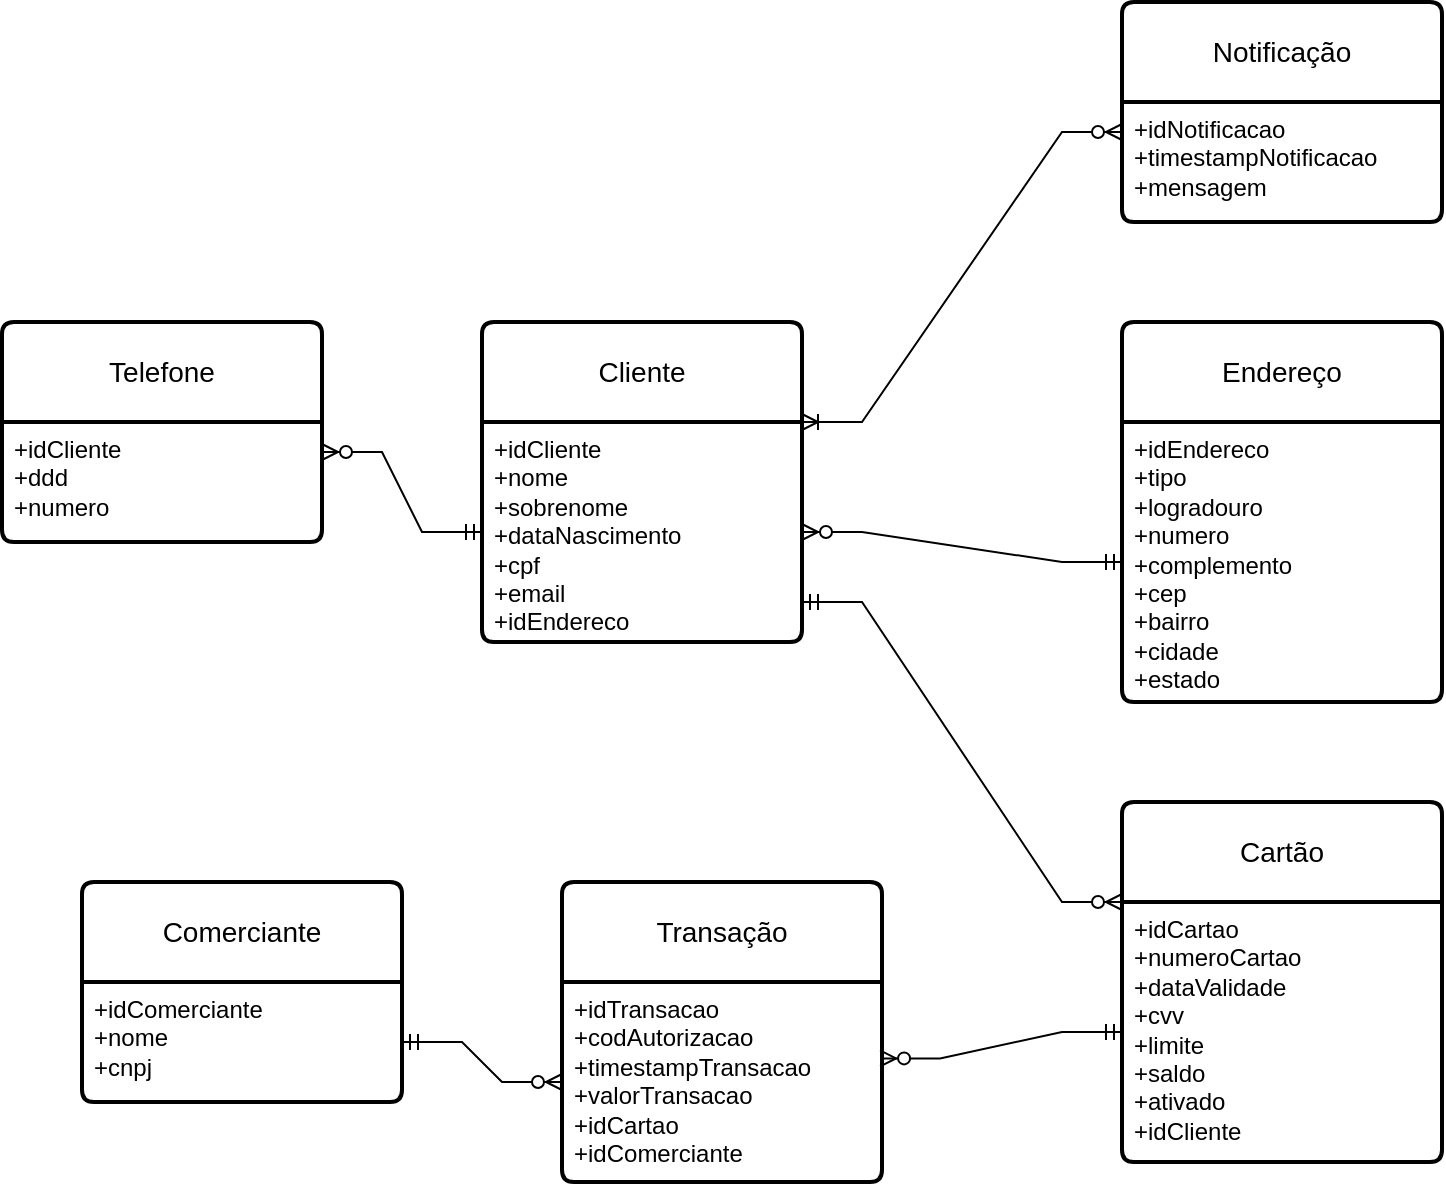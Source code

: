 <mxfile version="24.7.6">
  <diagram name="Página-1" id="BR-UxxLfFNg7qrdN2R8T">
    <mxGraphModel dx="1133" dy="1818" grid="1" gridSize="10" guides="1" tooltips="1" connect="1" arrows="1" fold="1" page="1" pageScale="1" pageWidth="827" pageHeight="1169" math="0" shadow="0">
      <root>
        <mxCell id="0" />
        <mxCell id="1" parent="0" />
        <mxCell id="t7h8KRTVV-r-G717Ekhm-2" value="Cliente" style="swimlane;childLayout=stackLayout;horizontal=1;startSize=50;horizontalStack=0;rounded=1;fontSize=14;fontStyle=0;strokeWidth=2;resizeParent=0;resizeLast=1;shadow=0;dashed=0;align=center;arcSize=4;whiteSpace=wrap;html=1;" vertex="1" parent="1">
          <mxGeometry x="280" y="160" width="160" height="160" as="geometry" />
        </mxCell>
        <mxCell id="t7h8KRTVV-r-G717Ekhm-3" value="+idCliente&lt;br&gt;+nome&lt;br&gt;+sobrenome&lt;div&gt;+dataNascimento&lt;/div&gt;&lt;div&gt;+cpf&lt;/div&gt;&lt;div&gt;+email&lt;/div&gt;&lt;div&gt;+idEndereco&lt;/div&gt;" style="align=left;strokeColor=none;fillColor=none;spacingLeft=4;fontSize=12;verticalAlign=top;resizable=0;rotatable=0;part=1;html=1;" vertex="1" parent="t7h8KRTVV-r-G717Ekhm-2">
          <mxGeometry y="50" width="160" height="110" as="geometry" />
        </mxCell>
        <mxCell id="t7h8KRTVV-r-G717Ekhm-4" value="Comerciante" style="swimlane;childLayout=stackLayout;horizontal=1;startSize=50;horizontalStack=0;rounded=1;fontSize=14;fontStyle=0;strokeWidth=2;resizeParent=0;resizeLast=1;shadow=0;dashed=0;align=center;arcSize=4;whiteSpace=wrap;html=1;" vertex="1" parent="1">
          <mxGeometry x="80" y="440" width="160" height="110" as="geometry" />
        </mxCell>
        <mxCell id="t7h8KRTVV-r-G717Ekhm-5" value="+idComerciante&lt;br&gt;+nome&lt;br&gt;+cnpj" style="align=left;strokeColor=none;fillColor=none;spacingLeft=4;fontSize=12;verticalAlign=top;resizable=0;rotatable=0;part=1;html=1;" vertex="1" parent="t7h8KRTVV-r-G717Ekhm-4">
          <mxGeometry y="50" width="160" height="60" as="geometry" />
        </mxCell>
        <mxCell id="t7h8KRTVV-r-G717Ekhm-6" value="Cartão" style="swimlane;childLayout=stackLayout;horizontal=1;startSize=50;horizontalStack=0;rounded=1;fontSize=14;fontStyle=0;strokeWidth=2;resizeParent=0;resizeLast=1;shadow=0;dashed=0;align=center;arcSize=4;whiteSpace=wrap;html=1;" vertex="1" parent="1">
          <mxGeometry x="600" y="400" width="160" height="180" as="geometry" />
        </mxCell>
        <mxCell id="t7h8KRTVV-r-G717Ekhm-7" value="+idCartao&lt;br&gt;+numeroCartao&lt;br&gt;+dataValidade&lt;div&gt;+cvv&lt;/div&gt;&lt;div&gt;+limite&lt;/div&gt;&lt;div&gt;+saldo&lt;/div&gt;&lt;div&gt;+ativado&lt;/div&gt;&lt;div&gt;+idCliente&lt;/div&gt;" style="align=left;strokeColor=none;fillColor=none;spacingLeft=4;fontSize=12;verticalAlign=top;resizable=0;rotatable=0;part=1;html=1;" vertex="1" parent="t7h8KRTVV-r-G717Ekhm-6">
          <mxGeometry y="50" width="160" height="130" as="geometry" />
        </mxCell>
        <mxCell id="t7h8KRTVV-r-G717Ekhm-8" value="Transação" style="swimlane;childLayout=stackLayout;horizontal=1;startSize=50;horizontalStack=0;rounded=1;fontSize=14;fontStyle=0;strokeWidth=2;resizeParent=0;resizeLast=1;shadow=0;dashed=0;align=center;arcSize=4;whiteSpace=wrap;html=1;" vertex="1" parent="1">
          <mxGeometry x="320" y="440" width="160" height="150" as="geometry" />
        </mxCell>
        <mxCell id="t7h8KRTVV-r-G717Ekhm-9" value="+idTransacao&lt;br&gt;+codAutorizacao&lt;br&gt;+timestampTransacao&lt;div&gt;+valorTransacao&lt;/div&gt;&lt;div&gt;+idCartao&lt;/div&gt;&lt;div&gt;+idComerciante&lt;/div&gt;" style="align=left;strokeColor=none;fillColor=none;spacingLeft=4;fontSize=12;verticalAlign=top;resizable=0;rotatable=0;part=1;html=1;" vertex="1" parent="t7h8KRTVV-r-G717Ekhm-8">
          <mxGeometry y="50" width="160" height="100" as="geometry" />
        </mxCell>
        <mxCell id="t7h8KRTVV-r-G717Ekhm-11" value="Endereço" style="swimlane;childLayout=stackLayout;horizontal=1;startSize=50;horizontalStack=0;rounded=1;fontSize=14;fontStyle=0;strokeWidth=2;resizeParent=0;resizeLast=1;shadow=0;dashed=0;align=center;arcSize=4;whiteSpace=wrap;html=1;" vertex="1" parent="1">
          <mxGeometry x="600" y="160" width="160" height="190" as="geometry" />
        </mxCell>
        <mxCell id="t7h8KRTVV-r-G717Ekhm-12" value="+idEndereco&lt;br&gt;+tipo&lt;br&gt;+logradouro&lt;div&gt;+numero&lt;/div&gt;&lt;div&gt;+complemento&lt;/div&gt;&lt;div&gt;+cep&lt;/div&gt;&lt;div&gt;+bairro&lt;/div&gt;&lt;div&gt;+cidade&lt;/div&gt;&lt;div&gt;+estado&lt;/div&gt;" style="align=left;strokeColor=none;fillColor=none;spacingLeft=4;fontSize=12;verticalAlign=top;resizable=0;rotatable=0;part=1;html=1;" vertex="1" parent="t7h8KRTVV-r-G717Ekhm-11">
          <mxGeometry y="50" width="160" height="140" as="geometry" />
        </mxCell>
        <mxCell id="t7h8KRTVV-r-G717Ekhm-13" value="Telefone" style="swimlane;childLayout=stackLayout;horizontal=1;startSize=50;horizontalStack=0;rounded=1;fontSize=14;fontStyle=0;strokeWidth=2;resizeParent=0;resizeLast=1;shadow=0;dashed=0;align=center;arcSize=4;whiteSpace=wrap;html=1;" vertex="1" parent="1">
          <mxGeometry x="40" y="160" width="160" height="110" as="geometry" />
        </mxCell>
        <mxCell id="t7h8KRTVV-r-G717Ekhm-14" value="+idCliente&lt;br&gt;+ddd&lt;br&gt;+numero" style="align=left;strokeColor=none;fillColor=none;spacingLeft=4;fontSize=12;verticalAlign=top;resizable=0;rotatable=0;part=1;html=1;" vertex="1" parent="t7h8KRTVV-r-G717Ekhm-13">
          <mxGeometry y="50" width="160" height="60" as="geometry" />
        </mxCell>
        <mxCell id="t7h8KRTVV-r-G717Ekhm-15" value="Notificação" style="swimlane;childLayout=stackLayout;horizontal=1;startSize=50;horizontalStack=0;rounded=1;fontSize=14;fontStyle=0;strokeWidth=2;resizeParent=0;resizeLast=1;shadow=0;dashed=0;align=center;arcSize=4;whiteSpace=wrap;html=1;" vertex="1" parent="1">
          <mxGeometry x="600" width="160" height="110" as="geometry" />
        </mxCell>
        <mxCell id="t7h8KRTVV-r-G717Ekhm-16" value="+idNotificacao&lt;br&gt;+timestampNotificacao&lt;br&gt;&lt;div&gt;+mensagem&lt;/div&gt;" style="align=left;strokeColor=none;fillColor=none;spacingLeft=4;fontSize=12;verticalAlign=top;resizable=0;rotatable=0;part=1;html=1;" vertex="1" parent="t7h8KRTVV-r-G717Ekhm-15">
          <mxGeometry y="50" width="160" height="60" as="geometry" />
        </mxCell>
        <mxCell id="t7h8KRTVV-r-G717Ekhm-24" value="" style="edgeStyle=entityRelationEdgeStyle;fontSize=12;html=1;endArrow=ERzeroToMany;startArrow=ERmandOne;rounded=0;exitX=1;exitY=0.75;exitDx=0;exitDy=0;entryX=0;entryY=0;entryDx=0;entryDy=0;" edge="1" parent="1" target="t7h8KRTVV-r-G717Ekhm-7">
          <mxGeometry width="100" height="100" relative="1" as="geometry">
            <mxPoint x="440.0" y="300.0" as="sourcePoint" />
            <mxPoint x="600" y="480" as="targetPoint" />
            <Array as="points">
              <mxPoint x="490" y="367.5" />
              <mxPoint x="470" y="377.5" />
              <mxPoint x="460" y="347.5" />
              <mxPoint x="580" y="347.5" />
            </Array>
          </mxGeometry>
        </mxCell>
        <mxCell id="t7h8KRTVV-r-G717Ekhm-26" value="" style="edgeStyle=entityRelationEdgeStyle;fontSize=12;html=1;endArrow=ERzeroToMany;startArrow=ERmandOne;rounded=0;entryX=1;entryY=0.5;entryDx=0;entryDy=0;exitX=0;exitY=0.5;exitDx=0;exitDy=0;" edge="1" parent="1" source="t7h8KRTVV-r-G717Ekhm-12" target="t7h8KRTVV-r-G717Ekhm-3">
          <mxGeometry width="100" height="100" relative="1" as="geometry">
            <mxPoint x="500" y="500" as="sourcePoint" />
            <mxPoint x="600" y="400" as="targetPoint" />
          </mxGeometry>
        </mxCell>
        <mxCell id="t7h8KRTVV-r-G717Ekhm-27" value="" style="edgeStyle=entityRelationEdgeStyle;fontSize=12;html=1;endArrow=ERzeroToMany;startArrow=ERmandOne;rounded=0;entryX=1;entryY=0.25;entryDx=0;entryDy=0;" edge="1" parent="1" source="t7h8KRTVV-r-G717Ekhm-3" target="t7h8KRTVV-r-G717Ekhm-14">
          <mxGeometry width="100" height="100" relative="1" as="geometry">
            <mxPoint x="350" y="365" as="sourcePoint" />
            <mxPoint x="190" y="350" as="targetPoint" />
          </mxGeometry>
        </mxCell>
        <mxCell id="t7h8KRTVV-r-G717Ekhm-30" value="" style="edgeStyle=entityRelationEdgeStyle;fontSize=12;html=1;endArrow=ERzeroToMany;startArrow=ERmandOne;rounded=0;exitX=1;exitY=0.5;exitDx=0;exitDy=0;entryX=0;entryY=0.5;entryDx=0;entryDy=0;" edge="1" parent="1" source="t7h8KRTVV-r-G717Ekhm-5" target="t7h8KRTVV-r-G717Ekhm-9">
          <mxGeometry width="100" height="100" relative="1" as="geometry">
            <mxPoint x="500" y="500" as="sourcePoint" />
            <mxPoint x="600" y="400" as="targetPoint" />
            <Array as="points">
              <mxPoint x="330" y="530" />
            </Array>
          </mxGeometry>
        </mxCell>
        <mxCell id="t7h8KRTVV-r-G717Ekhm-31" value="" style="edgeStyle=entityRelationEdgeStyle;fontSize=12;html=1;endArrow=ERzeroToMany;startArrow=ERmandOne;rounded=0;exitX=0;exitY=0.5;exitDx=0;exitDy=0;entryX=0.994;entryY=0.382;entryDx=0;entryDy=0;entryPerimeter=0;" edge="1" parent="1" source="t7h8KRTVV-r-G717Ekhm-7" target="t7h8KRTVV-r-G717Ekhm-9">
          <mxGeometry width="100" height="100" relative="1" as="geometry">
            <mxPoint x="510" y="640" as="sourcePoint" />
            <mxPoint x="590" y="660" as="targetPoint" />
            <Array as="points">
              <mxPoint x="600" y="650" />
              <mxPoint x="490" y="530" />
            </Array>
          </mxGeometry>
        </mxCell>
        <mxCell id="t7h8KRTVV-r-G717Ekhm-32" value="" style="edgeStyle=entityRelationEdgeStyle;fontSize=12;html=1;endArrow=ERoneToMany;startArrow=ERzeroToMany;rounded=0;entryX=1;entryY=0;entryDx=0;entryDy=0;exitX=0;exitY=0.25;exitDx=0;exitDy=0;" edge="1" parent="1" source="t7h8KRTVV-r-G717Ekhm-16" target="t7h8KRTVV-r-G717Ekhm-3">
          <mxGeometry width="100" height="100" relative="1" as="geometry">
            <mxPoint x="370" y="50" as="sourcePoint" />
            <mxPoint x="190" y="110" as="targetPoint" />
          </mxGeometry>
        </mxCell>
      </root>
    </mxGraphModel>
  </diagram>
</mxfile>
